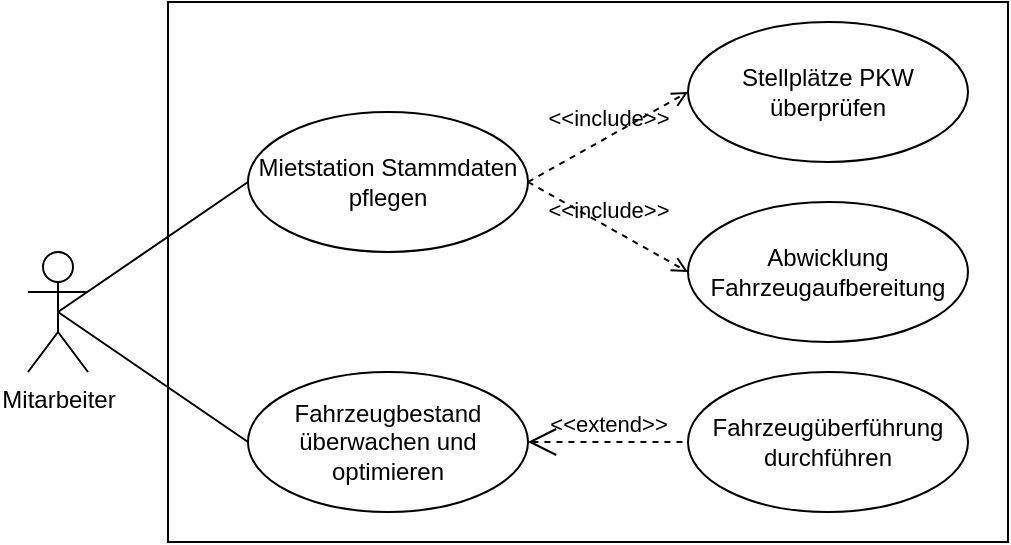 <mxfile version="26.0.4">
  <diagram name="Page-1" id="xKv6j_wKPZ9WB2m-PmId">
    <mxGraphModel dx="874" dy="461" grid="1" gridSize="10" guides="1" tooltips="1" connect="1" arrows="1" fold="1" page="1" pageScale="1" pageWidth="827" pageHeight="1169" math="0" shadow="0">
      <root>
        <mxCell id="0" />
        <mxCell id="1" parent="0" />
        <mxCell id="Y2BZjUqlmDZL55UpbtIv-1" value="Mitarbeiter" style="shape=umlActor;html=1;verticalLabelPosition=bottom;verticalAlign=top;align=center;" parent="1" vertex="1">
          <mxGeometry x="50" y="335" width="30" height="60" as="geometry" />
        </mxCell>
        <mxCell id="Y2BZjUqlmDZL55UpbtIv-2" value="Mietstation Stammdaten pflegen" style="ellipse;whiteSpace=wrap;html=1;" parent="1" vertex="1">
          <mxGeometry x="160" y="265" width="140" height="70" as="geometry" />
        </mxCell>
        <mxCell id="Y2BZjUqlmDZL55UpbtIv-4" value="Fahrzeugbestand überwachen und optimieren" style="ellipse;whiteSpace=wrap;html=1;" parent="1" vertex="1">
          <mxGeometry x="160" y="395" width="140" height="70" as="geometry" />
        </mxCell>
        <mxCell id="Y2BZjUqlmDZL55UpbtIv-5" value="Fahrzeugüberführung durchführen" style="ellipse;whiteSpace=wrap;html=1;" parent="1" vertex="1">
          <mxGeometry x="380" y="395" width="140" height="70" as="geometry" />
        </mxCell>
        <mxCell id="Y2BZjUqlmDZL55UpbtIv-10" value="" style="edgeStyle=none;html=1;endArrow=none;verticalAlign=bottom;rounded=0;exitX=0.5;exitY=0.5;exitDx=0;exitDy=0;exitPerimeter=0;entryX=0;entryY=0.5;entryDx=0;entryDy=0;" parent="1" source="Y2BZjUqlmDZL55UpbtIv-1" target="Y2BZjUqlmDZL55UpbtIv-4" edge="1">
          <mxGeometry width="160" relative="1" as="geometry">
            <mxPoint x="340" y="480" as="sourcePoint" />
            <mxPoint x="500" y="480" as="targetPoint" />
          </mxGeometry>
        </mxCell>
        <mxCell id="Y2BZjUqlmDZL55UpbtIv-11" value="" style="edgeStyle=none;html=1;endArrow=none;verticalAlign=bottom;rounded=0;exitX=0.5;exitY=0.5;exitDx=0;exitDy=0;exitPerimeter=0;entryX=0;entryY=0.5;entryDx=0;entryDy=0;" parent="1" source="Y2BZjUqlmDZL55UpbtIv-1" target="Y2BZjUqlmDZL55UpbtIv-2" edge="1">
          <mxGeometry width="160" relative="1" as="geometry">
            <mxPoint x="340" y="480" as="sourcePoint" />
            <mxPoint x="500" y="480" as="targetPoint" />
          </mxGeometry>
        </mxCell>
        <mxCell id="Y2BZjUqlmDZL55UpbtIv-15" value="Stellplätze PKW überprüfen" style="ellipse;whiteSpace=wrap;html=1;" parent="1" vertex="1">
          <mxGeometry x="380" y="220" width="140" height="70" as="geometry" />
        </mxCell>
        <mxCell id="Y2BZjUqlmDZL55UpbtIv-21" value="&amp;lt;&amp;lt;extend&amp;gt;&amp;gt;" style="edgeStyle=none;html=1;startArrow=open;endArrow=none;startSize=12;verticalAlign=bottom;dashed=1;labelBackgroundColor=none;rounded=0;exitX=1;exitY=0.5;exitDx=0;exitDy=0;entryX=0;entryY=0.5;entryDx=0;entryDy=0;" parent="1" source="Y2BZjUqlmDZL55UpbtIv-4" target="Y2BZjUqlmDZL55UpbtIv-5" edge="1">
          <mxGeometry width="160" relative="1" as="geometry">
            <mxPoint x="340" y="380" as="sourcePoint" />
            <mxPoint x="500" y="380" as="targetPoint" />
          </mxGeometry>
        </mxCell>
        <mxCell id="Y2BZjUqlmDZL55UpbtIv-22" value="&amp;lt;&amp;lt;include&amp;gt;&amp;gt;" style="edgeStyle=none;html=1;endArrow=open;verticalAlign=bottom;dashed=1;labelBackgroundColor=none;rounded=0;entryX=0;entryY=0.5;entryDx=0;entryDy=0;exitX=1;exitY=0.5;exitDx=0;exitDy=0;" parent="1" source="Y2BZjUqlmDZL55UpbtIv-2" target="Y2BZjUqlmDZL55UpbtIv-15" edge="1">
          <mxGeometry width="160" relative="1" as="geometry">
            <mxPoint x="280" y="275" as="sourcePoint" />
            <mxPoint x="330" y="340" as="targetPoint" />
          </mxGeometry>
        </mxCell>
        <mxCell id="Y2BZjUqlmDZL55UpbtIv-27" value="Abwicklung Fahrzeugaufbereitung" style="ellipse;whiteSpace=wrap;html=1;" parent="1" vertex="1">
          <mxGeometry x="380" y="310" width="140" height="70" as="geometry" />
        </mxCell>
        <mxCell id="Y2BZjUqlmDZL55UpbtIv-29" value="&amp;lt;&amp;lt;include&amp;gt;&amp;gt;" style="edgeStyle=none;html=1;endArrow=open;verticalAlign=bottom;dashed=1;labelBackgroundColor=none;rounded=0;exitX=1;exitY=0.5;exitDx=0;exitDy=0;entryX=0;entryY=0.5;entryDx=0;entryDy=0;" parent="1" source="Y2BZjUqlmDZL55UpbtIv-2" target="Y2BZjUqlmDZL55UpbtIv-27" edge="1">
          <mxGeometry width="160" relative="1" as="geometry">
            <mxPoint x="370" y="254.71" as="sourcePoint" />
            <mxPoint x="530" y="254.71" as="targetPoint" />
          </mxGeometry>
        </mxCell>
        <mxCell id="__eFvv4bQCTK6vPwNmtH-2" value="" style="rounded=0;whiteSpace=wrap;html=1;fillColor=none;" vertex="1" parent="1">
          <mxGeometry x="120" y="210" width="420" height="270" as="geometry" />
        </mxCell>
      </root>
    </mxGraphModel>
  </diagram>
</mxfile>
